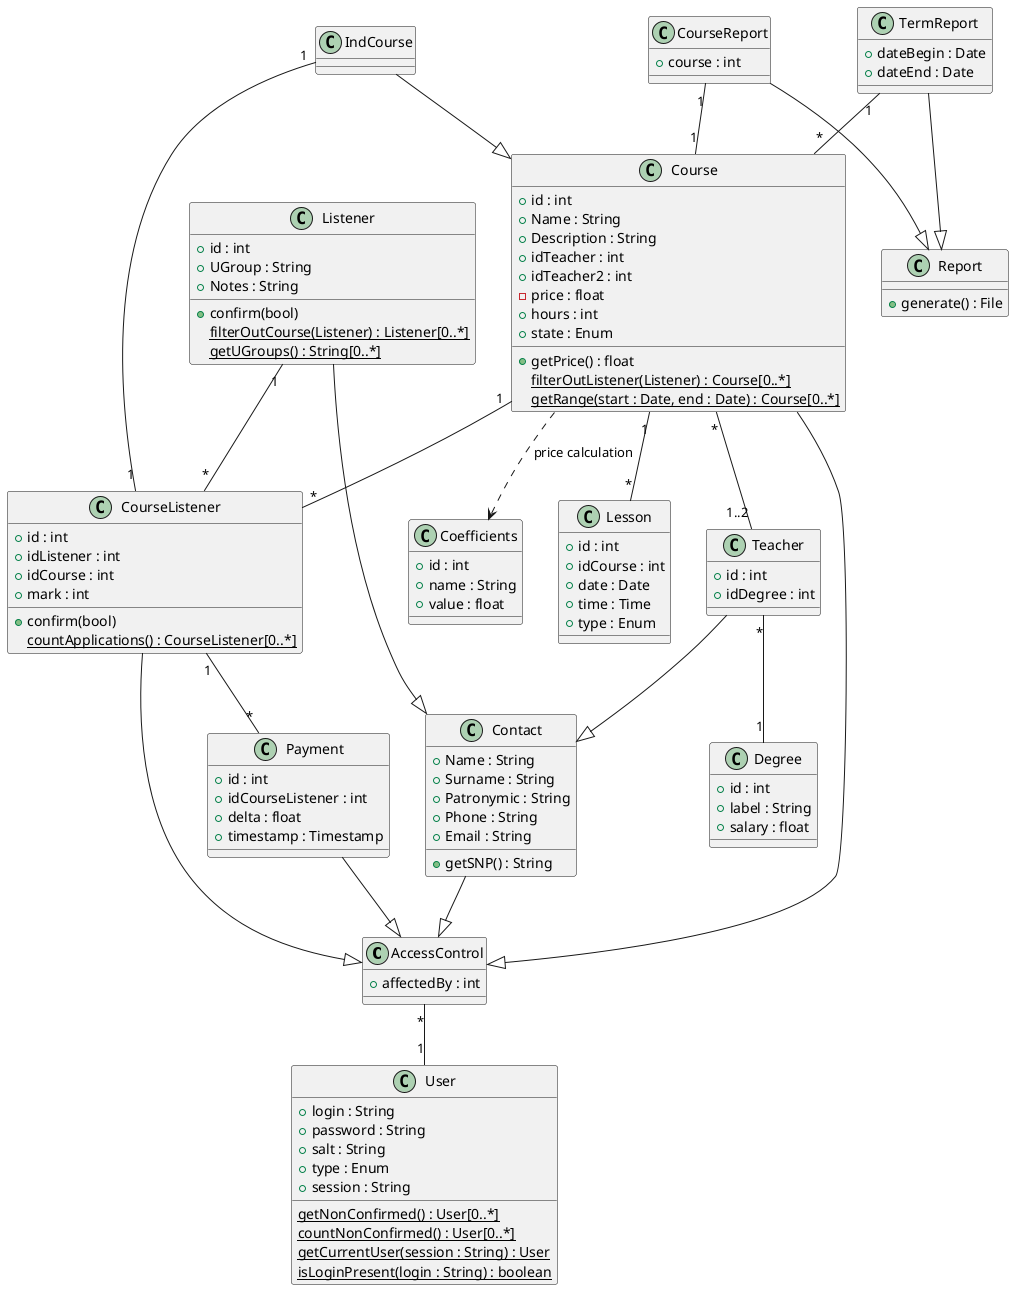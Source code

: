 @startuml

class AccessControl {
	+affectedBy : int
}

class IndCourse {
}

class Course {
	+id : int
	+Name : String
	+Description : String
	+idTeacher : int
	+idTeacher2 : int
	-price : float
	+hours : int
	+state : Enum
	+getPrice() : float
	{static} filterOutListener(Listener) : Course[0..*]
	{static} getRange(start : Date, end : Date) : Course[0..*]
}

class Contact {
	+Name : String
	+Surname : String
	+Patronymic : String
	+Phone : String
	+Email : String
	+getSNP() : String
}

class Listener {
	+id : int
	+UGroup : String
	+Notes : String
	+confirm(bool)
	{static} filterOutCourse(Listener) : Listener[0..*]
	{static} getUGroups() : String[0..*]
}

class Teacher {
	+id : int
	+idDegree : int
}

class CourseListener {
	+id : int
	+idListener : int
	+idCourse : int
	+mark : int
	+confirm(bool)
	{static} countApplications() : CourseListener[0..*]
}

class Payment {
	+id : int
	+idCourseListener : int
	+delta : float
	+timestamp : Timestamp
}

class Degree {
	+id : int
	+label : String
	+salary : float
}

class Coefficients {
	+id : int
	+name : String
	+value : float
}

class Report {
	+generate() : File
}

class TermReport {
	+dateBegin : Date
	+dateEnd : Date
}

class CourseReport {
	+course : int
}

class Lesson {
	+id : int
	+idCourse : int
	+date : Date
	+time : Time
	+type : Enum
}

class User {
	+login : String
	+password : String
	+salt : String
	+type : Enum
	+session : String
	{static} getNonConfirmed() : User[0..*]
	{static} countNonConfirmed() : User[0..*]
	{static} getCurrentUser(session : String) : User
	{static} isLoginPresent(login : String) : boolean
}

IndCourse --|> Course
Listener --|> Contact
Teacher --|> Contact
Course --|> AccessControl
Contact --|> AccessControl
CourseListener --|> AccessControl
Payment --|> AccessControl
TermReport --|> Report
CourseReport --|> Report

Course "1" -- "*" CourseListener
IndCourse "1" -- "1" CourseListener
Listener "1" -- "*" CourseListener
CourseListener "1" -- "*" Payment
Course "1" -- "*" Lesson
Course "*" -- "1..2" Teacher
Teacher "*" -- "1" Degree
Course ..> Coefficients : price calculation
CourseReport "1" -- "1" Course
TermReport "1" -- "*" Course
AccessControl "*" -- "1" User

@enduml
